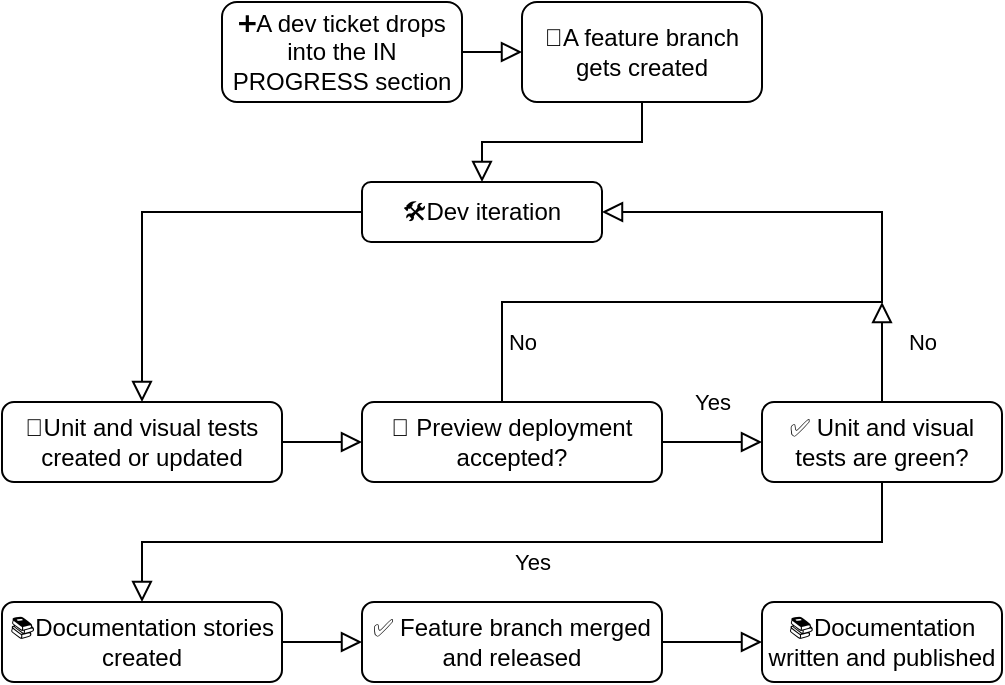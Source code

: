 <mxfile version="13.6.2" type="device"><diagram id="C5RBs43oDa-KdzZeNtuy" name="Page-1"><mxGraphModel dx="895" dy="496" grid="1" gridSize="10" guides="1" tooltips="1" connect="1" arrows="1" fold="1" page="1" pageScale="1" pageWidth="827" pageHeight="1169" math="0" shadow="0"><root><mxCell id="WIyWlLk6GJQsqaUBKTNV-0"/><mxCell id="WIyWlLk6GJQsqaUBKTNV-1" parent="WIyWlLk6GJQsqaUBKTNV-0"/><mxCell id="WIyWlLk6GJQsqaUBKTNV-2" value="" style="rounded=0;html=1;jettySize=auto;orthogonalLoop=1;fontSize=11;endArrow=block;endFill=0;endSize=8;strokeWidth=1;shadow=0;labelBackgroundColor=none;edgeStyle=orthogonalEdgeStyle;" parent="WIyWlLk6GJQsqaUBKTNV-1" source="WIyWlLk6GJQsqaUBKTNV-3" target="5ZSvhcB8vTIXmKnIodnm-0" edge="1"><mxGeometry relative="1" as="geometry"><mxPoint x="250" y="170" as="targetPoint"/></mxGeometry></mxCell><mxCell id="WIyWlLk6GJQsqaUBKTNV-3" value="➕A dev ticket drops into the IN PROGRESS section" style="rounded=1;whiteSpace=wrap;html=1;fontSize=12;glass=0;strokeWidth=1;shadow=0;" parent="WIyWlLk6GJQsqaUBKTNV-1" vertex="1"><mxGeometry x="160" y="70" width="120" height="50" as="geometry"/></mxCell><mxCell id="5ZSvhcB8vTIXmKnIodnm-0" value="🌱A feature branch gets created" style="rounded=1;whiteSpace=wrap;html=1;" vertex="1" parent="WIyWlLk6GJQsqaUBKTNV-1"><mxGeometry x="310" y="70" width="120" height="50" as="geometry"/></mxCell><mxCell id="5ZSvhcB8vTIXmKnIodnm-1" value="🛠️Dev iteration" style="rounded=1;whiteSpace=wrap;html=1;" vertex="1" parent="WIyWlLk6GJQsqaUBKTNV-1"><mxGeometry x="230" y="160" width="120" height="30" as="geometry"/></mxCell><mxCell id="5ZSvhcB8vTIXmKnIodnm-3" value="" style="rounded=0;html=1;jettySize=auto;orthogonalLoop=1;fontSize=11;endArrow=block;endFill=0;endSize=8;strokeWidth=1;shadow=0;labelBackgroundColor=none;edgeStyle=orthogonalEdgeStyle;exitX=0.5;exitY=1;exitDx=0;exitDy=0;entryX=0.5;entryY=0;entryDx=0;entryDy=0;" edge="1" parent="WIyWlLk6GJQsqaUBKTNV-1" source="5ZSvhcB8vTIXmKnIodnm-0" target="5ZSvhcB8vTIXmKnIodnm-1"><mxGeometry y="20" relative="1" as="geometry"><mxPoint as="offset"/><mxPoint x="230" y="460" as="sourcePoint"/><mxPoint x="220" y="240" as="targetPoint"/></mxGeometry></mxCell><mxCell id="5ZSvhcB8vTIXmKnIodnm-4" value="🧪Unit and visual tests created or updated" style="rounded=1;whiteSpace=wrap;html=1;" vertex="1" parent="WIyWlLk6GJQsqaUBKTNV-1"><mxGeometry x="50" y="270" width="140" height="40" as="geometry"/></mxCell><mxCell id="5ZSvhcB8vTIXmKnIodnm-5" value="" style="rounded=0;html=1;jettySize=auto;orthogonalLoop=1;fontSize=11;endArrow=block;endFill=0;endSize=8;strokeWidth=1;shadow=0;labelBackgroundColor=none;edgeStyle=orthogonalEdgeStyle;exitX=0;exitY=0.5;exitDx=0;exitDy=0;entryX=0.5;entryY=0;entryDx=0;entryDy=0;" edge="1" parent="WIyWlLk6GJQsqaUBKTNV-1" source="5ZSvhcB8vTIXmKnIodnm-1" target="5ZSvhcB8vTIXmKnIodnm-4"><mxGeometry y="20" relative="1" as="geometry"><mxPoint as="offset"/><mxPoint x="230" y="200" as="sourcePoint"/><mxPoint x="230" y="230" as="targetPoint"/></mxGeometry></mxCell><mxCell id="5ZSvhcB8vTIXmKnIodnm-6" value="👀 Preview deployment accepted?" style="rounded=1;whiteSpace=wrap;html=1;" vertex="1" parent="WIyWlLk6GJQsqaUBKTNV-1"><mxGeometry x="230" y="270" width="150" height="40" as="geometry"/></mxCell><mxCell id="5ZSvhcB8vTIXmKnIodnm-7" value="" style="rounded=0;html=1;jettySize=auto;orthogonalLoop=1;fontSize=11;endArrow=block;endFill=0;endSize=8;strokeWidth=1;shadow=0;labelBackgroundColor=none;edgeStyle=orthogonalEdgeStyle;exitX=1;exitY=0.5;exitDx=0;exitDy=0;entryX=0;entryY=0.5;entryDx=0;entryDy=0;" edge="1" parent="WIyWlLk6GJQsqaUBKTNV-1" source="5ZSvhcB8vTIXmKnIodnm-4" target="5ZSvhcB8vTIXmKnIodnm-6"><mxGeometry y="20" relative="1" as="geometry"><mxPoint as="offset"/><mxPoint x="300" y="240" as="sourcePoint"/><mxPoint x="300" y="270" as="targetPoint"/></mxGeometry></mxCell><mxCell id="5ZSvhcB8vTIXmKnIodnm-8" value="No" style="edgeStyle=orthogonalEdgeStyle;rounded=0;html=1;jettySize=auto;orthogonalLoop=1;fontSize=11;endArrow=block;endFill=0;endSize=8;strokeWidth=1;shadow=0;labelBackgroundColor=none;entryX=1;entryY=0.5;entryDx=0;entryDy=0;exitX=0.5;exitY=0;exitDx=0;exitDy=0;" edge="1" parent="WIyWlLk6GJQsqaUBKTNV-1" source="5ZSvhcB8vTIXmKnIodnm-6" target="5ZSvhcB8vTIXmKnIodnm-1"><mxGeometry x="-0.837" y="-10" relative="1" as="geometry"><mxPoint as="offset"/><mxPoint x="320" y="280" as="sourcePoint"/><mxPoint x="340" y="369.76" as="targetPoint"/><Array as="points"><mxPoint x="300" y="270"/><mxPoint x="300" y="220"/><mxPoint x="490" y="220"/><mxPoint x="490" y="175"/></Array></mxGeometry></mxCell><mxCell id="5ZSvhcB8vTIXmKnIodnm-9" value="Yes" style="rounded=0;html=1;jettySize=auto;orthogonalLoop=1;fontSize=11;endArrow=block;endFill=0;endSize=8;strokeWidth=1;shadow=0;labelBackgroundColor=none;edgeStyle=orthogonalEdgeStyle;entryX=0;entryY=0.5;entryDx=0;entryDy=0;exitX=1;exitY=0.5;exitDx=0;exitDy=0;" edge="1" parent="WIyWlLk6GJQsqaUBKTNV-1" source="5ZSvhcB8vTIXmKnIodnm-6" target="5ZSvhcB8vTIXmKnIodnm-10"><mxGeometry y="20" relative="1" as="geometry"><mxPoint as="offset"/><mxPoint x="390" y="310" as="sourcePoint"/><mxPoint x="290" y="400" as="targetPoint"/></mxGeometry></mxCell><mxCell id="5ZSvhcB8vTIXmKnIodnm-10" value="✅ Unit and visual tests are green?" style="rounded=1;whiteSpace=wrap;html=1;" vertex="1" parent="WIyWlLk6GJQsqaUBKTNV-1"><mxGeometry x="430" y="270" width="120" height="40" as="geometry"/></mxCell><mxCell id="5ZSvhcB8vTIXmKnIodnm-13" value="📚Documentation written and published" style="rounded=1;whiteSpace=wrap;html=1;" vertex="1" parent="WIyWlLk6GJQsqaUBKTNV-1"><mxGeometry x="430" y="370" width="120" height="40" as="geometry"/></mxCell><mxCell id="5ZSvhcB8vTIXmKnIodnm-14" value="📚Documentation stories created" style="rounded=1;whiteSpace=wrap;html=1;" vertex="1" parent="WIyWlLk6GJQsqaUBKTNV-1"><mxGeometry x="50" y="370" width="140" height="40" as="geometry"/></mxCell><mxCell id="5ZSvhcB8vTIXmKnIodnm-15" value="" style="rounded=0;html=1;jettySize=auto;orthogonalLoop=1;fontSize=11;endArrow=block;endFill=0;endSize=8;strokeWidth=1;shadow=0;labelBackgroundColor=none;edgeStyle=orthogonalEdgeStyle;exitX=1;exitY=0.5;exitDx=0;exitDy=0;entryX=0;entryY=0.5;entryDx=0;entryDy=0;" edge="1" parent="WIyWlLk6GJQsqaUBKTNV-1" source="5ZSvhcB8vTIXmKnIodnm-14" target="5ZSvhcB8vTIXmKnIodnm-18"><mxGeometry y="20" relative="1" as="geometry"><mxPoint as="offset"/><mxPoint x="300" y="450.0" as="sourcePoint"/><mxPoint x="300" y="490.0" as="targetPoint"/></mxGeometry></mxCell><mxCell id="5ZSvhcB8vTIXmKnIodnm-16" value="No" style="rounded=0;html=1;jettySize=auto;orthogonalLoop=1;fontSize=11;endArrow=block;endFill=0;endSize=8;strokeWidth=1;shadow=0;labelBackgroundColor=none;edgeStyle=orthogonalEdgeStyle;exitX=0.5;exitY=0;exitDx=0;exitDy=0;" edge="1" parent="WIyWlLk6GJQsqaUBKTNV-1" source="5ZSvhcB8vTIXmKnIodnm-10"><mxGeometry x="0.201" y="-20" relative="1" as="geometry"><mxPoint as="offset"/><mxPoint x="370" y="300" as="sourcePoint"/><mxPoint x="490" y="220" as="targetPoint"/><Array as="points"><mxPoint x="490" y="230"/><mxPoint x="490" y="230"/></Array></mxGeometry></mxCell><mxCell id="5ZSvhcB8vTIXmKnIodnm-17" value="Yes" style="rounded=0;html=1;jettySize=auto;orthogonalLoop=1;fontSize=11;endArrow=block;endFill=0;endSize=8;strokeWidth=1;shadow=0;labelBackgroundColor=none;edgeStyle=orthogonalEdgeStyle;entryX=0.5;entryY=0;entryDx=0;entryDy=0;exitX=0.5;exitY=1;exitDx=0;exitDy=0;" edge="1" parent="WIyWlLk6GJQsqaUBKTNV-1" source="5ZSvhcB8vTIXmKnIodnm-10" target="5ZSvhcB8vTIXmKnIodnm-14"><mxGeometry x="-0.047" y="10" relative="1" as="geometry"><mxPoint as="offset"/><mxPoint x="370" y="300" as="sourcePoint"/><mxPoint x="400" y="300" as="targetPoint"/></mxGeometry></mxCell><mxCell id="5ZSvhcB8vTIXmKnIodnm-18" value="✅ Feature branch merged and released" style="rounded=1;whiteSpace=wrap;html=1;" vertex="1" parent="WIyWlLk6GJQsqaUBKTNV-1"><mxGeometry x="230" y="370" width="150" height="40" as="geometry"/></mxCell><mxCell id="5ZSvhcB8vTIXmKnIodnm-19" value="" style="rounded=0;html=1;jettySize=auto;orthogonalLoop=1;fontSize=11;endArrow=block;endFill=0;endSize=8;strokeWidth=1;shadow=0;labelBackgroundColor=none;edgeStyle=orthogonalEdgeStyle;exitX=1;exitY=0.5;exitDx=0;exitDy=0;entryX=0;entryY=0.5;entryDx=0;entryDy=0;" edge="1" parent="WIyWlLk6GJQsqaUBKTNV-1" source="5ZSvhcB8vTIXmKnIodnm-18" target="5ZSvhcB8vTIXmKnIodnm-13"><mxGeometry y="20" relative="1" as="geometry"><mxPoint as="offset"/><mxPoint x="200" y="400.0" as="sourcePoint"/><mxPoint x="250" y="400.0" as="targetPoint"/></mxGeometry></mxCell></root></mxGraphModel></diagram></mxfile>